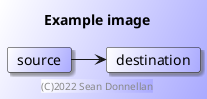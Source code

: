 @startuml
title Example image
footer (C)2022 Sean Donnellan
skinparam BackgroundColor #fff/aaf
skinparam Shadowing 1
skinparam TitleBackgroundColor #transparent
skinparam footerBackgroundColor #transparent
skinparam cardBackgroundColor #fff/aaf

card source
card destination

source -> destination
@enduml